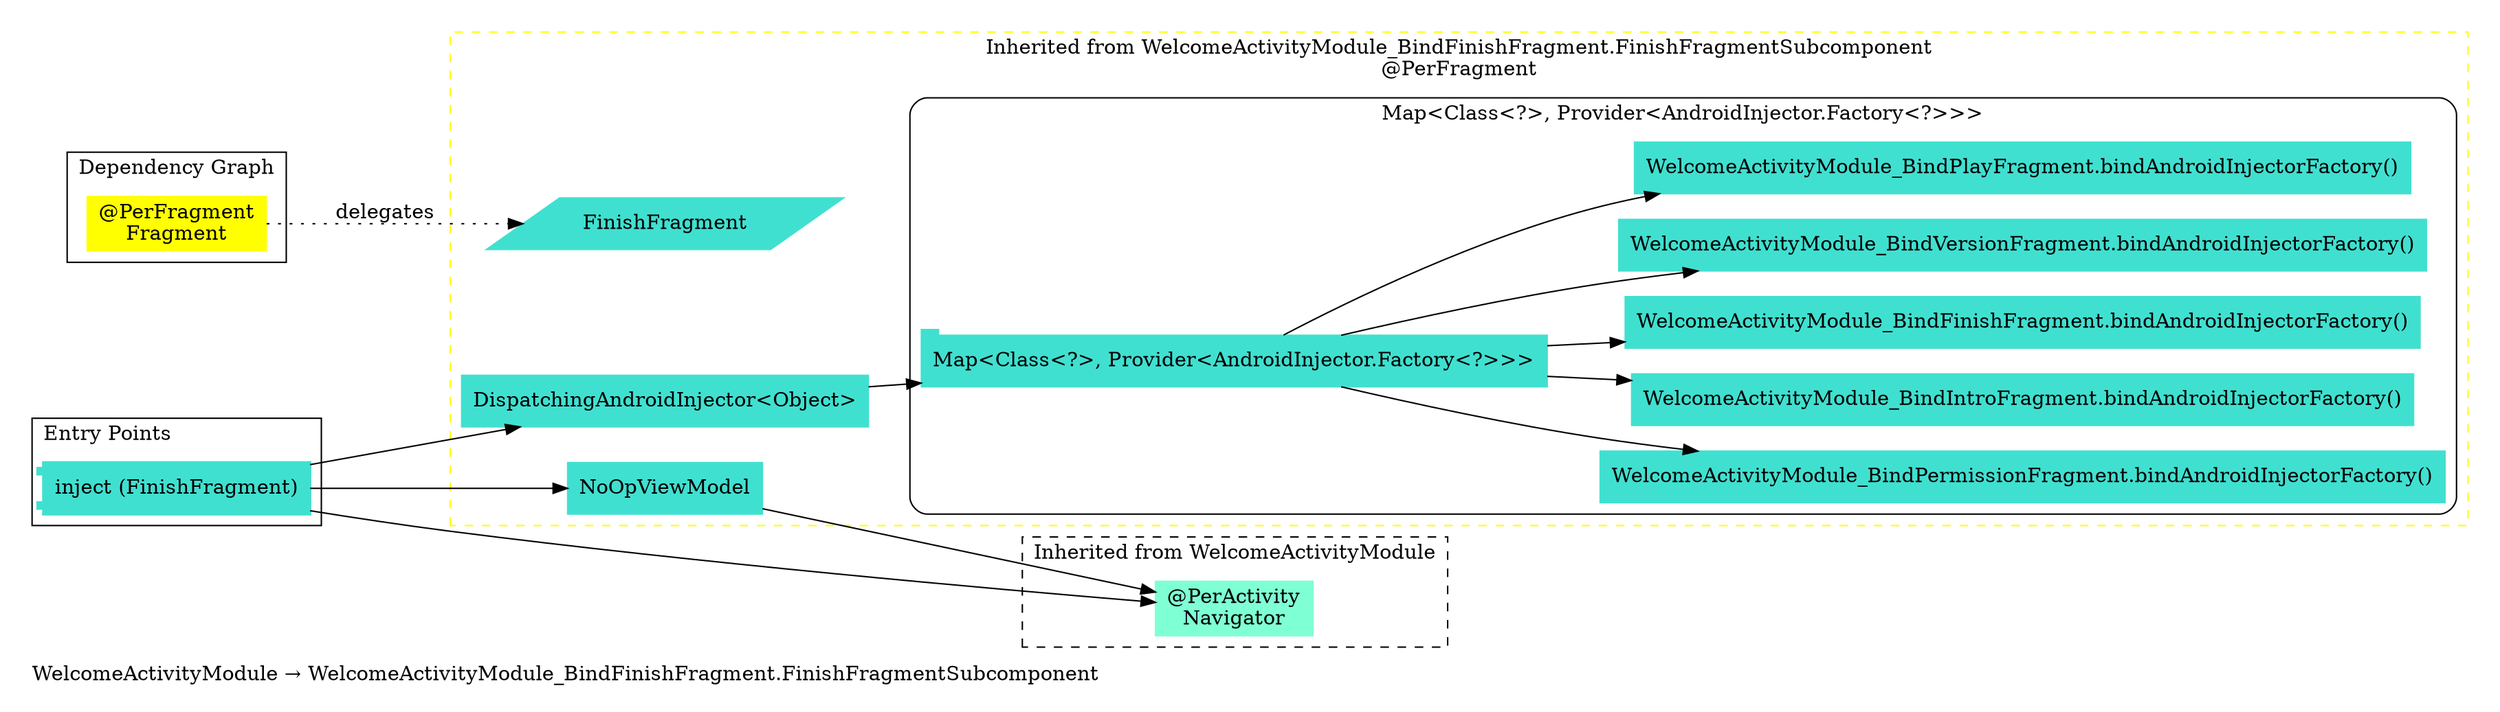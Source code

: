 digraph "org.owntracks.android.ui.welcome.WelcomeActivityModule → org.owntracks.android.ui.welcome.WelcomeActivityModule_BindFinishFragment.FinishFragmentSubcomponent" {
  graph [rankdir="LR", labeljust="l", label="WelcomeActivityModule → WelcomeActivityModule_BindFinishFragment.FinishFragmentSubcomponent", pad="0.2", compound="true"]
  node [shape="rectangle", style="filled", color="turquoise"]
  subgraph "cluster_Entry Points" {
    graph [labeljust="l", label="Entry Points"]
    node [shape="component", penwidth="2"]
    "149e1946-efae-4930-9331-76f50351be2d" [label="inject (FinishFragment)", color="turquoise", shape="component"]
  }
  subgraph "cluster_Dependency Graph" {
    graph [labeljust="l", label="Dependency Graph"]
    "d2e5600f-55a5-423c-a915-56d0ee17c7e2" [label="DispatchingAndroidInjector<Object>", color="turquoise"]
    "b1cafbf2-40d6-484c-a663-54a5f6967941" [label="NoOpViewModel", color="turquoise"]
    "46417d0f-2db2-4375-9390-e545555e34a0" [label="@PerFragment\nFragment", color="yellow1"]
    "4b5873fe-1367-497b-983b-48524b0a10f8" [label="FinishFragment", color="turquoise", shape="parallelogram"]
    subgraph "cluster_Map<Class<?>, Provider<AndroidInjector.Factory<?>>>" {
      graph [label="Map<Class<?>, Provider<AndroidInjector.Factory<?>>>", labeljust="c", style="rounded", color="black"]
      "f38de708-6ed5-4328-b90f-3316e59677ef" [label="Map<Class<?>, Provider<AndroidInjector.Factory<?>>>", color="turquoise", shape="tab"]
      "784bfb5b-d8e3-49c1-81fc-ca9a4287d429" [label="WelcomeActivityModule_BindPermissionFragment.bindAndroidInjectorFactory()", color="turquoise"]
      "f0d5566a-0fb8-41b3-a4de-898a9ee420a4" [label="WelcomeActivityModule_BindIntroFragment.bindAndroidInjectorFactory()", color="turquoise"]
      "3c510124-b9c9-49ba-b636-d3495970a38a" [label="WelcomeActivityModule_BindFinishFragment.bindAndroidInjectorFactory()", color="turquoise"]
      "081a5660-495e-43e7-a097-0af0808c6ac1" [label="WelcomeActivityModule_BindVersionFragment.bindAndroidInjectorFactory()", color="turquoise"]
      "a8e809c3-aa14-45a8-899c-8241c8388c1e" [label="WelcomeActivityModule_BindPlayFragment.bindAndroidInjectorFactory()", color="turquoise"]
    }
  }
  subgraph "cluster_Subcomponents" {
    graph [labeljust="l", shape="folder", label="Subcomponents"]
  }
  subgraph "cluster_WelcomeActivityModule → WelcomeActivityModule_BindFinishFragment.FinishFragmentSubcomponent" {
    graph [labeljust="c", label="Inherited from WelcomeActivityModule_BindFinishFragment.FinishFragmentSubcomponent\n@PerFragment", style="dashed", href="full_org.owntracks.android.ui.welcome.WelcomeActivityModule_BindFinishFragment.FinishFragmentSubcomponent.svg", color="yellow1"]
    "b1cafbf2-40d6-484c-a663-54a5f6967941" [label="NoOpViewModel", color="turquoise"]
    "d2e5600f-55a5-423c-a915-56d0ee17c7e2" [label="DispatchingAndroidInjector<Object>", color="turquoise"]
    "4b5873fe-1367-497b-983b-48524b0a10f8" [label="FinishFragment", color="turquoise", shape="parallelogram"]
    subgraph "cluster_Map<Class<?>, Provider<AndroidInjector.Factory<?>>>" {
      graph [label="Map<Class<?>, Provider<AndroidInjector.Factory<?>>>", labeljust="c", style="rounded", color="black"]
      "f38de708-6ed5-4328-b90f-3316e59677ef" [label="Map<Class<?>, Provider<AndroidInjector.Factory<?>>>", color="turquoise", shape="tab"]
      "784bfb5b-d8e3-49c1-81fc-ca9a4287d429" [label="WelcomeActivityModule_BindPermissionFragment.bindAndroidInjectorFactory()", color="turquoise"]
      "f0d5566a-0fb8-41b3-a4de-898a9ee420a4" [label="WelcomeActivityModule_BindIntroFragment.bindAndroidInjectorFactory()", color="turquoise"]
      "3c510124-b9c9-49ba-b636-d3495970a38a" [label="WelcomeActivityModule_BindFinishFragment.bindAndroidInjectorFactory()", color="turquoise"]
      "081a5660-495e-43e7-a097-0af0808c6ac1" [label="WelcomeActivityModule_BindVersionFragment.bindAndroidInjectorFactory()", color="turquoise"]
      "a8e809c3-aa14-45a8-899c-8241c8388c1e" [label="WelcomeActivityModule_BindPlayFragment.bindAndroidInjectorFactory()", color="turquoise"]
    }
  }
  subgraph "cluster_WelcomeActivityModule" {
    graph [labeljust="c", label="Inherited from WelcomeActivityModule", style="dashed", href="full_org.owntracks.android.ui.welcome.WelcomeActivityModule.svg"]
    "fe7d999f-0fa5-4d2b-ac1e-9afa6cf83ad6" [label="@PerActivity\nNavigator", color="aquamarine"]
    "fe7d999f-0fa5-4d2b-ac1e-9afa6cf83ad6" [label="@PerActivity\nNavigator", color="aquamarine"]
    "784bfb5b-d8e3-49c1-81fc-ca9a4287d429" [label="WelcomeActivityModule_BindPermissionFragment.bindAndroidInjectorFactory()", color="turquoise"]
    "f0d5566a-0fb8-41b3-a4de-898a9ee420a4" [label="WelcomeActivityModule_BindIntroFragment.bindAndroidInjectorFactory()", color="turquoise"]
    "3c510124-b9c9-49ba-b636-d3495970a38a" [label="WelcomeActivityModule_BindFinishFragment.bindAndroidInjectorFactory()", color="turquoise"]
    "081a5660-495e-43e7-a097-0af0808c6ac1" [label="WelcomeActivityModule_BindVersionFragment.bindAndroidInjectorFactory()", color="turquoise"]
    "a8e809c3-aa14-45a8-899c-8241c8388c1e" [label="WelcomeActivityModule_BindPlayFragment.bindAndroidInjectorFactory()", color="turquoise"]
  }
  "149e1946-efae-4930-9331-76f50351be2d" -> "d2e5600f-55a5-423c-a915-56d0ee17c7e2"
  "149e1946-efae-4930-9331-76f50351be2d" -> "fe7d999f-0fa5-4d2b-ac1e-9afa6cf83ad6"
  "149e1946-efae-4930-9331-76f50351be2d" -> "b1cafbf2-40d6-484c-a663-54a5f6967941"
  "d2e5600f-55a5-423c-a915-56d0ee17c7e2" -> "f38de708-6ed5-4328-b90f-3316e59677ef"
  "b1cafbf2-40d6-484c-a663-54a5f6967941" -> "fe7d999f-0fa5-4d2b-ac1e-9afa6cf83ad6"
  "f38de708-6ed5-4328-b90f-3316e59677ef" -> "784bfb5b-d8e3-49c1-81fc-ca9a4287d429"
  "f38de708-6ed5-4328-b90f-3316e59677ef" -> "3c510124-b9c9-49ba-b636-d3495970a38a"
  "f38de708-6ed5-4328-b90f-3316e59677ef" -> "f0d5566a-0fb8-41b3-a4de-898a9ee420a4"
  "f38de708-6ed5-4328-b90f-3316e59677ef" -> "081a5660-495e-43e7-a097-0af0808c6ac1"
  "f38de708-6ed5-4328-b90f-3316e59677ef" -> "a8e809c3-aa14-45a8-899c-8241c8388c1e"
  "46417d0f-2db2-4375-9390-e545555e34a0" -> "4b5873fe-1367-497b-983b-48524b0a10f8" [style="dotted", label="delegates"]
}

